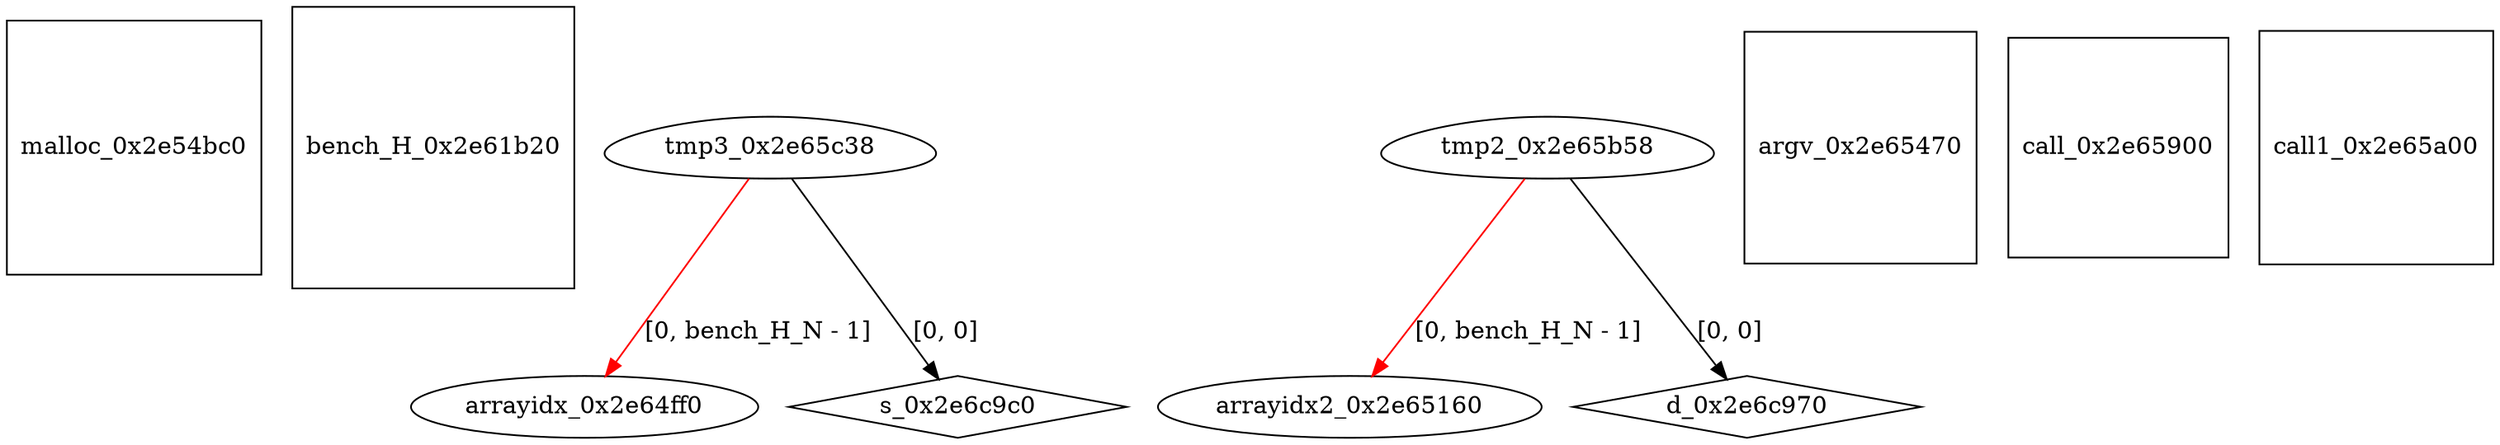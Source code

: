 digraph grafico {
"malloc_0x2e54bc0" [shape=square];
"bench_H_0x2e61b20" [shape=square];
"arrayidx_0x2e64ff0" [shape=ellipse];
"tmp3_0x2e65c38" -> "arrayidx_0x2e64ff0" [label="[0, bench_H_N - 1]",color=red];
"arrayidx2_0x2e65160" [shape=ellipse];
"tmp2_0x2e65b58" -> "arrayidx2_0x2e65160" [label="[0, bench_H_N - 1]",color=red];
"argv_0x2e65470" [shape=square];
"call_0x2e65900" [shape=square];
"call1_0x2e65a00" [shape=square];
"tmp2_0x2e65b58" [shape=egg];
"tmp3_0x2e65c38" [shape=egg];
"d_0x2e6c970" [shape=diamond];
"tmp2_0x2e65b58" -> "d_0x2e6c970" [label="[0, 0]"];
"s_0x2e6c9c0" [shape=diamond];
"tmp3_0x2e65c38" -> "s_0x2e6c9c0" [label="[0, 0]"];
}
